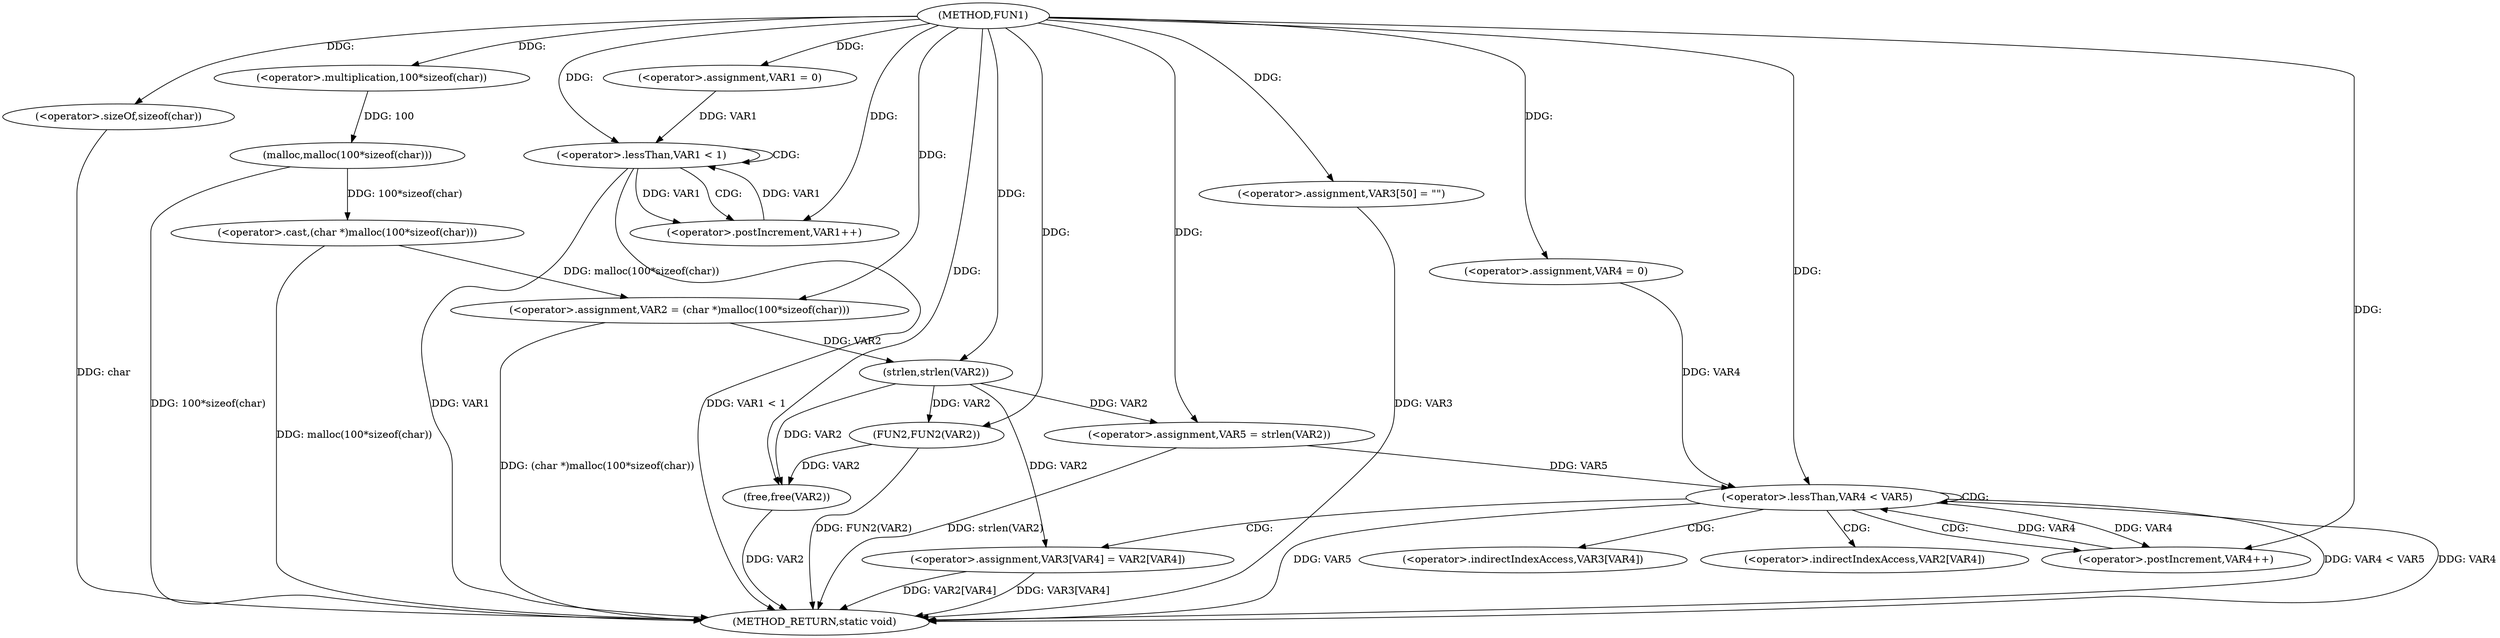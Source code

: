 digraph FUN1 {  
"1000100" [label = "(METHOD,FUN1)" ]
"1000155" [label = "(METHOD_RETURN,static void)" ]
"1000104" [label = "(<operator>.assignment,VAR2 = (char *)malloc(100*sizeof(char)))" ]
"1000106" [label = "(<operator>.cast,(char *)malloc(100*sizeof(char)))" ]
"1000108" [label = "(malloc,malloc(100*sizeof(char)))" ]
"1000109" [label = "(<operator>.multiplication,100*sizeof(char))" ]
"1000111" [label = "(<operator>.sizeOf,sizeof(char))" ]
"1000114" [label = "(<operator>.assignment,VAR1 = 0)" ]
"1000117" [label = "(<operator>.lessThan,VAR1 < 1)" ]
"1000120" [label = "(<operator>.postIncrement,VAR1++)" ]
"1000125" [label = "(<operator>.assignment,VAR3[50] = \"\")" ]
"1000130" [label = "(<operator>.assignment,VAR5 = strlen(VAR2))" ]
"1000132" [label = "(strlen,strlen(VAR2))" ]
"1000135" [label = "(<operator>.assignment,VAR4 = 0)" ]
"1000138" [label = "(<operator>.lessThan,VAR4 < VAR5)" ]
"1000141" [label = "(<operator>.postIncrement,VAR4++)" ]
"1000144" [label = "(<operator>.assignment,VAR3[VAR4] = VAR2[VAR4])" ]
"1000151" [label = "(FUN2,FUN2(VAR2))" ]
"1000153" [label = "(free,free(VAR2))" ]
"1000145" [label = "(<operator>.indirectIndexAccess,VAR3[VAR4])" ]
"1000148" [label = "(<operator>.indirectIndexAccess,VAR2[VAR4])" ]
  "1000117" -> "1000155"  [ label = "DDG: VAR1 < 1"] 
  "1000106" -> "1000155"  [ label = "DDG: malloc(100*sizeof(char))"] 
  "1000151" -> "1000155"  [ label = "DDG: FUN2(VAR2)"] 
  "1000138" -> "1000155"  [ label = "DDG: VAR5"] 
  "1000144" -> "1000155"  [ label = "DDG: VAR2[VAR4]"] 
  "1000117" -> "1000155"  [ label = "DDG: VAR1"] 
  "1000111" -> "1000155"  [ label = "DDG: char"] 
  "1000153" -> "1000155"  [ label = "DDG: VAR2"] 
  "1000144" -> "1000155"  [ label = "DDG: VAR3[VAR4]"] 
  "1000138" -> "1000155"  [ label = "DDG: VAR4 < VAR5"] 
  "1000125" -> "1000155"  [ label = "DDG: VAR3"] 
  "1000130" -> "1000155"  [ label = "DDG: strlen(VAR2)"] 
  "1000138" -> "1000155"  [ label = "DDG: VAR4"] 
  "1000104" -> "1000155"  [ label = "DDG: (char *)malloc(100*sizeof(char))"] 
  "1000108" -> "1000155"  [ label = "DDG: 100*sizeof(char)"] 
  "1000106" -> "1000104"  [ label = "DDG: malloc(100*sizeof(char))"] 
  "1000100" -> "1000104"  [ label = "DDG: "] 
  "1000108" -> "1000106"  [ label = "DDG: 100*sizeof(char)"] 
  "1000109" -> "1000108"  [ label = "DDG: 100"] 
  "1000100" -> "1000109"  [ label = "DDG: "] 
  "1000100" -> "1000111"  [ label = "DDG: "] 
  "1000100" -> "1000114"  [ label = "DDG: "] 
  "1000114" -> "1000117"  [ label = "DDG: VAR1"] 
  "1000120" -> "1000117"  [ label = "DDG: VAR1"] 
  "1000100" -> "1000117"  [ label = "DDG: "] 
  "1000117" -> "1000120"  [ label = "DDG: VAR1"] 
  "1000100" -> "1000120"  [ label = "DDG: "] 
  "1000100" -> "1000125"  [ label = "DDG: "] 
  "1000132" -> "1000130"  [ label = "DDG: VAR2"] 
  "1000100" -> "1000130"  [ label = "DDG: "] 
  "1000104" -> "1000132"  [ label = "DDG: VAR2"] 
  "1000100" -> "1000132"  [ label = "DDG: "] 
  "1000100" -> "1000135"  [ label = "DDG: "] 
  "1000141" -> "1000138"  [ label = "DDG: VAR4"] 
  "1000135" -> "1000138"  [ label = "DDG: VAR4"] 
  "1000100" -> "1000138"  [ label = "DDG: "] 
  "1000130" -> "1000138"  [ label = "DDG: VAR5"] 
  "1000138" -> "1000141"  [ label = "DDG: VAR4"] 
  "1000100" -> "1000141"  [ label = "DDG: "] 
  "1000132" -> "1000144"  [ label = "DDG: VAR2"] 
  "1000132" -> "1000151"  [ label = "DDG: VAR2"] 
  "1000100" -> "1000151"  [ label = "DDG: "] 
  "1000151" -> "1000153"  [ label = "DDG: VAR2"] 
  "1000100" -> "1000153"  [ label = "DDG: "] 
  "1000132" -> "1000153"  [ label = "DDG: VAR2"] 
  "1000117" -> "1000120"  [ label = "CDG: "] 
  "1000117" -> "1000117"  [ label = "CDG: "] 
  "1000138" -> "1000141"  [ label = "CDG: "] 
  "1000138" -> "1000145"  [ label = "CDG: "] 
  "1000138" -> "1000148"  [ label = "CDG: "] 
  "1000138" -> "1000144"  [ label = "CDG: "] 
  "1000138" -> "1000138"  [ label = "CDG: "] 
}
